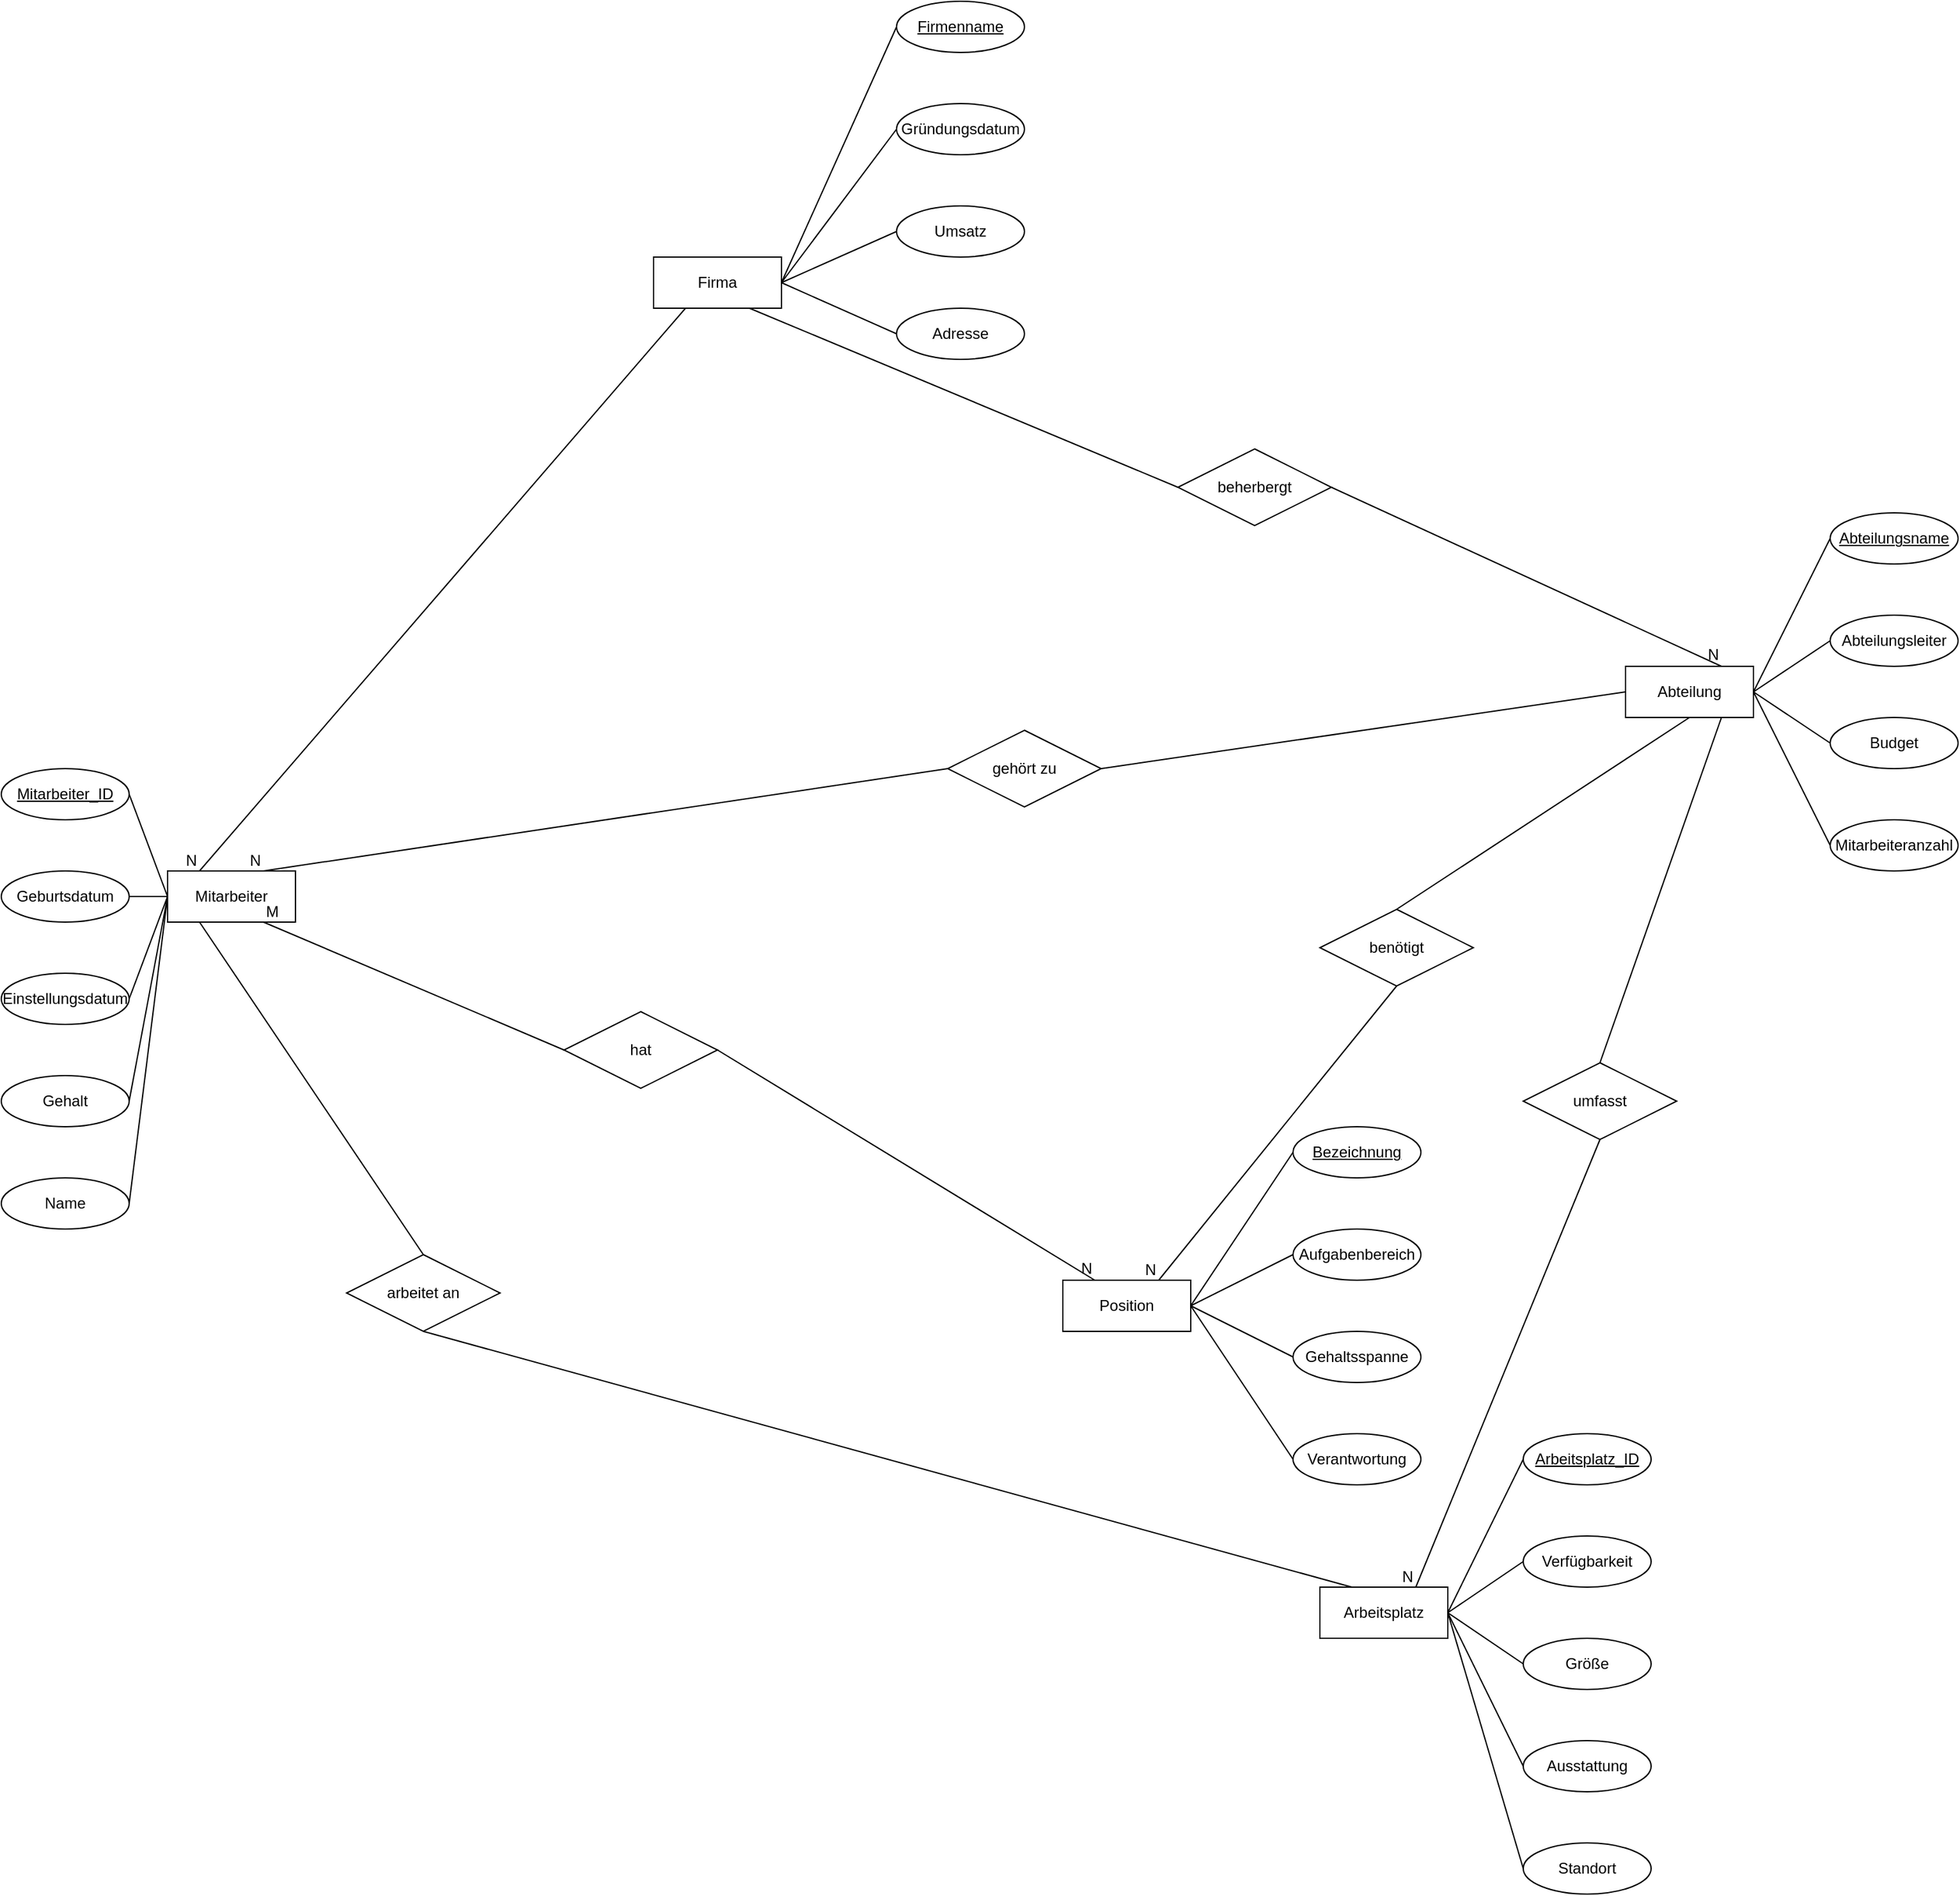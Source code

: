 <mxfile version="21.2.1" type="device">
  <diagram name="Seite-1" id="F7lV1PvOkgLtKwa7rz2f">
    <mxGraphModel dx="2017" dy="4655" grid="1" gridSize="10" guides="1" tooltips="1" connect="1" arrows="1" fold="1" page="1" pageScale="1" pageWidth="827" pageHeight="1169" math="0" shadow="0">
      <root>
        <mxCell id="0" />
        <mxCell id="1" parent="0" />
        <mxCell id="Nvi5huXpUSMbHcGPlEOJ-7" value="Firma" style="whiteSpace=wrap;html=1;align=center;" parent="1" vertex="1">
          <mxGeometry x="620" y="-2240" width="100" height="40" as="geometry" />
        </mxCell>
        <mxCell id="Nvi5huXpUSMbHcGPlEOJ-8" value="Mitarbeiter" style="whiteSpace=wrap;html=1;align=center;" parent="1" vertex="1">
          <mxGeometry x="240" y="-1760" width="100" height="40" as="geometry" />
        </mxCell>
        <mxCell id="Nvi5huXpUSMbHcGPlEOJ-9" value="Position" style="whiteSpace=wrap;html=1;align=center;" parent="1" vertex="1">
          <mxGeometry x="940" y="-1440" width="100" height="40" as="geometry" />
        </mxCell>
        <mxCell id="Nvi5huXpUSMbHcGPlEOJ-10" value="Arbeitsplatz" style="whiteSpace=wrap;html=1;align=center;" parent="1" vertex="1">
          <mxGeometry x="1141" y="-1200" width="100" height="40" as="geometry" />
        </mxCell>
        <mxCell id="Nvi5huXpUSMbHcGPlEOJ-12" value="Gründungsdatum" style="ellipse;whiteSpace=wrap;html=1;align=center;" parent="1" vertex="1">
          <mxGeometry x="810" y="-2360" width="100" height="40" as="geometry" />
        </mxCell>
        <mxCell id="Nvi5huXpUSMbHcGPlEOJ-13" value="Umsatz" style="ellipse;whiteSpace=wrap;html=1;align=center;" parent="1" vertex="1">
          <mxGeometry x="810" y="-2280" width="100" height="40" as="geometry" />
        </mxCell>
        <mxCell id="Nvi5huXpUSMbHcGPlEOJ-14" value="Adresse" style="ellipse;whiteSpace=wrap;html=1;align=center;" parent="1" vertex="1">
          <mxGeometry x="810" y="-2200" width="100" height="40" as="geometry" />
        </mxCell>
        <mxCell id="Nvi5huXpUSMbHcGPlEOJ-16" value="Geburtsdatum" style="ellipse;whiteSpace=wrap;html=1;align=center;" parent="1" vertex="1">
          <mxGeometry x="110" y="-1760" width="100" height="40" as="geometry" />
        </mxCell>
        <mxCell id="Nvi5huXpUSMbHcGPlEOJ-17" value="Gehalt" style="ellipse;whiteSpace=wrap;html=1;align=center;" parent="1" vertex="1">
          <mxGeometry x="110" y="-1600" width="100" height="40" as="geometry" />
        </mxCell>
        <mxCell id="Nvi5huXpUSMbHcGPlEOJ-18" value="Einstellungsdatum" style="ellipse;whiteSpace=wrap;html=1;align=center;" parent="1" vertex="1">
          <mxGeometry x="110" y="-1680" width="100" height="40" as="geometry" />
        </mxCell>
        <mxCell id="Nvi5huXpUSMbHcGPlEOJ-20" value="Aufgabenbereich" style="ellipse;whiteSpace=wrap;html=1;align=center;" parent="1" vertex="1">
          <mxGeometry x="1120" y="-1480" width="100" height="40" as="geometry" />
        </mxCell>
        <mxCell id="Nvi5huXpUSMbHcGPlEOJ-21" value="Gehaltsspanne" style="ellipse;whiteSpace=wrap;html=1;align=center;" parent="1" vertex="1">
          <mxGeometry x="1120" y="-1400" width="100" height="40" as="geometry" />
        </mxCell>
        <mxCell id="Nvi5huXpUSMbHcGPlEOJ-23" value="Größe" style="ellipse;whiteSpace=wrap;html=1;align=center;" parent="1" vertex="1">
          <mxGeometry x="1300" y="-1160" width="100" height="40" as="geometry" />
        </mxCell>
        <mxCell id="Nvi5huXpUSMbHcGPlEOJ-25" value="Ausstattung" style="ellipse;whiteSpace=wrap;html=1;align=center;" parent="1" vertex="1">
          <mxGeometry x="1300" y="-1080" width="100" height="40" as="geometry" />
        </mxCell>
        <mxCell id="Nvi5huXpUSMbHcGPlEOJ-26" value="Verfügbarkeit" style="ellipse;whiteSpace=wrap;html=1;align=center;" parent="1" vertex="1">
          <mxGeometry x="1300" y="-1240" width="100" height="40" as="geometry" />
        </mxCell>
        <mxCell id="Nvi5huXpUSMbHcGPlEOJ-35" value="" style="endArrow=none;html=1;rounded=0;exitX=0.25;exitY=1;exitDx=0;exitDy=0;entryX=0.25;entryY=0;entryDx=0;entryDy=0;" parent="1" source="Nvi5huXpUSMbHcGPlEOJ-7" target="Nvi5huXpUSMbHcGPlEOJ-8" edge="1">
          <mxGeometry relative="1" as="geometry">
            <mxPoint x="414" y="-2080" as="sourcePoint" />
            <mxPoint x="574" y="-2080" as="targetPoint" />
          </mxGeometry>
        </mxCell>
        <mxCell id="Nvi5huXpUSMbHcGPlEOJ-36" value="N" style="resizable=0;html=1;whiteSpace=wrap;align=right;verticalAlign=bottom;" parent="Nvi5huXpUSMbHcGPlEOJ-35" connectable="0" vertex="1">
          <mxGeometry x="1" relative="1" as="geometry" />
        </mxCell>
        <mxCell id="Nvi5huXpUSMbHcGPlEOJ-42" value="Firmenname" style="ellipse;whiteSpace=wrap;html=1;align=center;fontStyle=4;" parent="1" vertex="1">
          <mxGeometry x="810" y="-2440" width="100" height="40" as="geometry" />
        </mxCell>
        <mxCell id="Nvi5huXpUSMbHcGPlEOJ-44" value="Bezeichnung" style="ellipse;whiteSpace=wrap;html=1;align=center;fontStyle=4;" parent="1" vertex="1">
          <mxGeometry x="1120" y="-1560" width="100" height="40" as="geometry" />
        </mxCell>
        <mxCell id="Nvi5huXpUSMbHcGPlEOJ-45" value="Mitarbeiter_ID" style="ellipse;whiteSpace=wrap;html=1;align=center;fontStyle=4;" parent="1" vertex="1">
          <mxGeometry x="110" y="-1840" width="100" height="40" as="geometry" />
        </mxCell>
        <mxCell id="Nvi5huXpUSMbHcGPlEOJ-46" value="Arbeitsplatz_ID" style="ellipse;whiteSpace=wrap;html=1;align=center;fontStyle=4;" parent="1" vertex="1">
          <mxGeometry x="1300" y="-1320" width="100" height="40" as="geometry" />
        </mxCell>
        <mxCell id="kzQuSgKzwXFJz22sEo70-1" value="Abteilung" style="whiteSpace=wrap;html=1;align=center;" parent="1" vertex="1">
          <mxGeometry x="1380" y="-1920" width="100" height="40" as="geometry" />
        </mxCell>
        <mxCell id="kzQuSgKzwXFJz22sEo70-3" value="Verantwortung" style="ellipse;whiteSpace=wrap;html=1;align=center;" parent="1" vertex="1">
          <mxGeometry x="1120" y="-1320" width="100" height="40" as="geometry" />
        </mxCell>
        <mxCell id="kzQuSgKzwXFJz22sEo70-5" value="Abteilungsleiter" style="ellipse;whiteSpace=wrap;html=1;align=center;" parent="1" vertex="1">
          <mxGeometry x="1540" y="-1960" width="100" height="40" as="geometry" />
        </mxCell>
        <mxCell id="kzQuSgKzwXFJz22sEo70-6" value="Budget" style="ellipse;whiteSpace=wrap;html=1;align=center;" parent="1" vertex="1">
          <mxGeometry x="1540" y="-1880" width="100" height="40" as="geometry" />
        </mxCell>
        <mxCell id="kzQuSgKzwXFJz22sEo70-7" value="Mitarbeiteranzahl" style="ellipse;whiteSpace=wrap;html=1;align=center;" parent="1" vertex="1">
          <mxGeometry x="1540" y="-1800" width="100" height="40" as="geometry" />
        </mxCell>
        <mxCell id="kzQuSgKzwXFJz22sEo70-8" value="Abteilungsname" style="ellipse;whiteSpace=wrap;html=1;align=center;fontStyle=4;" parent="1" vertex="1">
          <mxGeometry x="1540" y="-2040" width="100" height="40" as="geometry" />
        </mxCell>
        <mxCell id="kzQuSgKzwXFJz22sEo70-14" value="" style="endArrow=none;html=1;rounded=0;exitX=0.5;exitY=1;exitDx=0;exitDy=0;entryX=0.25;entryY=0;entryDx=0;entryDy=0;" parent="1" source="kzQuSgKzwXFJz22sEo70-55" target="Nvi5huXpUSMbHcGPlEOJ-10" edge="1">
          <mxGeometry relative="1" as="geometry">
            <mxPoint x="750" y="-1750" as="sourcePoint" />
            <mxPoint x="910" y="-1750" as="targetPoint" />
          </mxGeometry>
        </mxCell>
        <mxCell id="kzQuSgKzwXFJz22sEo70-18" value="" style="endArrow=none;html=1;rounded=0;entryX=0.75;entryY=0;entryDx=0;entryDy=0;exitX=1;exitY=0.5;exitDx=0;exitDy=0;" parent="1" source="kzQuSgKzwXFJz22sEo70-61" target="kzQuSgKzwXFJz22sEo70-1" edge="1">
          <mxGeometry relative="1" as="geometry">
            <mxPoint x="670" y="-2200" as="sourcePoint" />
            <mxPoint x="910" y="-1930" as="targetPoint" />
          </mxGeometry>
        </mxCell>
        <mxCell id="kzQuSgKzwXFJz22sEo70-19" value="N" style="resizable=0;html=1;whiteSpace=wrap;align=right;verticalAlign=bottom;" parent="kzQuSgKzwXFJz22sEo70-18" connectable="0" vertex="1">
          <mxGeometry x="1" relative="1" as="geometry" />
        </mxCell>
        <mxCell id="kzQuSgKzwXFJz22sEo70-20" value="" style="endArrow=none;html=1;rounded=0;exitX=1;exitY=0.5;exitDx=0;exitDy=0;entryX=0.25;entryY=0;entryDx=0;entryDy=0;" parent="1" source="kzQuSgKzwXFJz22sEo70-51" target="Nvi5huXpUSMbHcGPlEOJ-9" edge="1">
          <mxGeometry relative="1" as="geometry">
            <mxPoint x="750" y="-1880" as="sourcePoint" />
            <mxPoint x="910" y="-1880" as="targetPoint" />
          </mxGeometry>
        </mxCell>
        <mxCell id="kzQuSgKzwXFJz22sEo70-22" value="N" style="resizable=0;html=1;whiteSpace=wrap;align=right;verticalAlign=bottom;" parent="kzQuSgKzwXFJz22sEo70-20" connectable="0" vertex="1">
          <mxGeometry x="1" relative="1" as="geometry" />
        </mxCell>
        <mxCell id="kzQuSgKzwXFJz22sEo70-31" value="" style="endArrow=none;html=1;rounded=0;exitX=1;exitY=0.5;exitDx=0;exitDy=0;entryX=0;entryY=0.5;entryDx=0;entryDy=0;" parent="1" source="kzQuSgKzwXFJz22sEo70-1" target="kzQuSgKzwXFJz22sEo70-8" edge="1">
          <mxGeometry relative="1" as="geometry">
            <mxPoint x="750" y="-1530" as="sourcePoint" />
            <mxPoint x="910" y="-1530" as="targetPoint" />
          </mxGeometry>
        </mxCell>
        <mxCell id="kzQuSgKzwXFJz22sEo70-32" value="" style="endArrow=none;html=1;rounded=0;exitX=1;exitY=0.5;exitDx=0;exitDy=0;entryX=0;entryY=0.5;entryDx=0;entryDy=0;" parent="1" source="kzQuSgKzwXFJz22sEo70-1" target="kzQuSgKzwXFJz22sEo70-5" edge="1">
          <mxGeometry relative="1" as="geometry">
            <mxPoint x="750" y="-1000" as="sourcePoint" />
            <mxPoint x="910" y="-1000" as="targetPoint" />
          </mxGeometry>
        </mxCell>
        <mxCell id="kzQuSgKzwXFJz22sEo70-33" value="" style="endArrow=none;html=1;rounded=0;exitX=1;exitY=0.5;exitDx=0;exitDy=0;entryX=0;entryY=0.5;entryDx=0;entryDy=0;" parent="1" source="kzQuSgKzwXFJz22sEo70-1" target="kzQuSgKzwXFJz22sEo70-6" edge="1">
          <mxGeometry relative="1" as="geometry">
            <mxPoint x="750" y="-1000" as="sourcePoint" />
            <mxPoint x="910" y="-1000" as="targetPoint" />
          </mxGeometry>
        </mxCell>
        <mxCell id="kzQuSgKzwXFJz22sEo70-34" value="" style="endArrow=none;html=1;rounded=0;exitX=1;exitY=0.5;exitDx=0;exitDy=0;entryX=0;entryY=0.5;entryDx=0;entryDy=0;" parent="1" source="kzQuSgKzwXFJz22sEo70-1" target="kzQuSgKzwXFJz22sEo70-7" edge="1">
          <mxGeometry relative="1" as="geometry">
            <mxPoint x="750" y="-1000" as="sourcePoint" />
            <mxPoint x="910" y="-1000" as="targetPoint" />
          </mxGeometry>
        </mxCell>
        <mxCell id="kzQuSgKzwXFJz22sEo70-35" value="" style="endArrow=none;html=1;rounded=0;entryX=0;entryY=0.5;entryDx=0;entryDy=0;exitX=1;exitY=0.5;exitDx=0;exitDy=0;" parent="1" source="Nvi5huXpUSMbHcGPlEOJ-9" target="Nvi5huXpUSMbHcGPlEOJ-44" edge="1">
          <mxGeometry relative="1" as="geometry">
            <mxPoint x="750" y="-1530" as="sourcePoint" />
            <mxPoint x="910" y="-1530" as="targetPoint" />
          </mxGeometry>
        </mxCell>
        <mxCell id="kzQuSgKzwXFJz22sEo70-36" value="" style="endArrow=none;html=1;rounded=0;entryX=0;entryY=0.5;entryDx=0;entryDy=0;exitX=1;exitY=0.5;exitDx=0;exitDy=0;" parent="1" source="Nvi5huXpUSMbHcGPlEOJ-9" target="Nvi5huXpUSMbHcGPlEOJ-20" edge="1">
          <mxGeometry relative="1" as="geometry">
            <mxPoint x="750" y="-1530" as="sourcePoint" />
            <mxPoint x="910" y="-1530" as="targetPoint" />
          </mxGeometry>
        </mxCell>
        <mxCell id="kzQuSgKzwXFJz22sEo70-37" value="" style="endArrow=none;html=1;rounded=0;entryX=0;entryY=0.5;entryDx=0;entryDy=0;exitX=1;exitY=0.5;exitDx=0;exitDy=0;" parent="1" source="Nvi5huXpUSMbHcGPlEOJ-9" target="Nvi5huXpUSMbHcGPlEOJ-21" edge="1">
          <mxGeometry relative="1" as="geometry">
            <mxPoint x="750" y="-1530" as="sourcePoint" />
            <mxPoint x="910" y="-1530" as="targetPoint" />
          </mxGeometry>
        </mxCell>
        <mxCell id="kzQuSgKzwXFJz22sEo70-38" value="" style="endArrow=none;html=1;rounded=0;entryX=0;entryY=0.5;entryDx=0;entryDy=0;exitX=1;exitY=0.5;exitDx=0;exitDy=0;" parent="1" source="Nvi5huXpUSMbHcGPlEOJ-9" target="kzQuSgKzwXFJz22sEo70-3" edge="1">
          <mxGeometry relative="1" as="geometry">
            <mxPoint x="750" y="-1530" as="sourcePoint" />
            <mxPoint x="910" y="-1530" as="targetPoint" />
          </mxGeometry>
        </mxCell>
        <mxCell id="kzQuSgKzwXFJz22sEo70-39" value="" style="endArrow=none;html=1;rounded=0;entryX=0;entryY=0.5;entryDx=0;entryDy=0;exitX=1;exitY=0.5;exitDx=0;exitDy=0;" parent="1" source="Nvi5huXpUSMbHcGPlEOJ-10" target="Nvi5huXpUSMbHcGPlEOJ-46" edge="1">
          <mxGeometry relative="1" as="geometry">
            <mxPoint x="750" y="-2060" as="sourcePoint" />
            <mxPoint x="910" y="-2060" as="targetPoint" />
          </mxGeometry>
        </mxCell>
        <mxCell id="kzQuSgKzwXFJz22sEo70-40" value="" style="endArrow=none;html=1;rounded=0;entryX=0;entryY=0.5;entryDx=0;entryDy=0;exitX=1;exitY=0.5;exitDx=0;exitDy=0;" parent="1" source="Nvi5huXpUSMbHcGPlEOJ-10" target="Nvi5huXpUSMbHcGPlEOJ-26" edge="1">
          <mxGeometry relative="1" as="geometry">
            <mxPoint x="750" y="-2060" as="sourcePoint" />
            <mxPoint x="910" y="-2060" as="targetPoint" />
          </mxGeometry>
        </mxCell>
        <mxCell id="kzQuSgKzwXFJz22sEo70-41" value="" style="endArrow=none;html=1;rounded=0;entryX=0;entryY=0.5;entryDx=0;entryDy=0;exitX=1;exitY=0.5;exitDx=0;exitDy=0;" parent="1" source="Nvi5huXpUSMbHcGPlEOJ-10" target="Nvi5huXpUSMbHcGPlEOJ-23" edge="1">
          <mxGeometry relative="1" as="geometry">
            <mxPoint x="750" y="-2060" as="sourcePoint" />
            <mxPoint x="910" y="-2060" as="targetPoint" />
          </mxGeometry>
        </mxCell>
        <mxCell id="kzQuSgKzwXFJz22sEo70-42" value="" style="endArrow=none;html=1;rounded=0;entryX=0;entryY=0.5;entryDx=0;entryDy=0;exitX=1;exitY=0.5;exitDx=0;exitDy=0;" parent="1" source="Nvi5huXpUSMbHcGPlEOJ-10" target="Nvi5huXpUSMbHcGPlEOJ-25" edge="1">
          <mxGeometry relative="1" as="geometry">
            <mxPoint x="750" y="-2060" as="sourcePoint" />
            <mxPoint x="910" y="-2060" as="targetPoint" />
          </mxGeometry>
        </mxCell>
        <mxCell id="kzQuSgKzwXFJz22sEo70-43" value="" style="endArrow=none;html=1;rounded=0;entryX=0;entryY=0.5;entryDx=0;entryDy=0;exitX=1;exitY=0.5;exitDx=0;exitDy=0;" parent="1" source="Nvi5huXpUSMbHcGPlEOJ-7" target="Nvi5huXpUSMbHcGPlEOJ-14" edge="1">
          <mxGeometry relative="1" as="geometry">
            <mxPoint x="750" y="-2060" as="sourcePoint" />
            <mxPoint x="910" y="-2060" as="targetPoint" />
          </mxGeometry>
        </mxCell>
        <mxCell id="kzQuSgKzwXFJz22sEo70-44" value="" style="endArrow=none;html=1;rounded=0;entryX=0;entryY=0.5;entryDx=0;entryDy=0;exitX=1;exitY=0.5;exitDx=0;exitDy=0;" parent="1" source="Nvi5huXpUSMbHcGPlEOJ-7" target="Nvi5huXpUSMbHcGPlEOJ-13" edge="1">
          <mxGeometry relative="1" as="geometry">
            <mxPoint x="750" y="-2060" as="sourcePoint" />
            <mxPoint x="910" y="-2060" as="targetPoint" />
          </mxGeometry>
        </mxCell>
        <mxCell id="kzQuSgKzwXFJz22sEo70-45" value="" style="endArrow=none;html=1;rounded=0;entryX=0;entryY=0.5;entryDx=0;entryDy=0;exitX=1;exitY=0.5;exitDx=0;exitDy=0;" parent="1" source="Nvi5huXpUSMbHcGPlEOJ-7" target="Nvi5huXpUSMbHcGPlEOJ-12" edge="1">
          <mxGeometry relative="1" as="geometry">
            <mxPoint x="750" y="-2060" as="sourcePoint" />
            <mxPoint x="910" y="-2060" as="targetPoint" />
          </mxGeometry>
        </mxCell>
        <mxCell id="kzQuSgKzwXFJz22sEo70-46" value="" style="endArrow=none;html=1;rounded=0;entryX=0;entryY=0.5;entryDx=0;entryDy=0;exitX=1;exitY=0.5;exitDx=0;exitDy=0;" parent="1" source="Nvi5huXpUSMbHcGPlEOJ-7" target="Nvi5huXpUSMbHcGPlEOJ-42" edge="1">
          <mxGeometry relative="1" as="geometry">
            <mxPoint x="750" y="-2060" as="sourcePoint" />
            <mxPoint x="910" y="-2060" as="targetPoint" />
          </mxGeometry>
        </mxCell>
        <mxCell id="kzQuSgKzwXFJz22sEo70-47" value="" style="endArrow=none;html=1;rounded=0;exitX=1;exitY=0.5;exitDx=0;exitDy=0;entryX=0;entryY=0.5;entryDx=0;entryDy=0;" parent="1" source="Nvi5huXpUSMbHcGPlEOJ-17" target="Nvi5huXpUSMbHcGPlEOJ-8" edge="1">
          <mxGeometry relative="1" as="geometry">
            <mxPoint x="750" y="-1710" as="sourcePoint" />
            <mxPoint x="910" y="-1710" as="targetPoint" />
          </mxGeometry>
        </mxCell>
        <mxCell id="kzQuSgKzwXFJz22sEo70-48" value="" style="endArrow=none;html=1;rounded=0;exitX=1;exitY=0.5;exitDx=0;exitDy=0;entryX=0;entryY=0.5;entryDx=0;entryDy=0;" parent="1" source="Nvi5huXpUSMbHcGPlEOJ-18" target="Nvi5huXpUSMbHcGPlEOJ-8" edge="1">
          <mxGeometry relative="1" as="geometry">
            <mxPoint x="750" y="-1710" as="sourcePoint" />
            <mxPoint x="910" y="-1710" as="targetPoint" />
          </mxGeometry>
        </mxCell>
        <mxCell id="kzQuSgKzwXFJz22sEo70-49" value="" style="endArrow=none;html=1;rounded=0;exitX=1;exitY=0.5;exitDx=0;exitDy=0;entryX=0;entryY=0.5;entryDx=0;entryDy=0;" parent="1" source="Nvi5huXpUSMbHcGPlEOJ-16" target="Nvi5huXpUSMbHcGPlEOJ-8" edge="1">
          <mxGeometry relative="1" as="geometry">
            <mxPoint x="750" y="-1710" as="sourcePoint" />
            <mxPoint x="910" y="-1710" as="targetPoint" />
          </mxGeometry>
        </mxCell>
        <mxCell id="kzQuSgKzwXFJz22sEo70-50" value="" style="endArrow=none;html=1;rounded=0;exitX=1;exitY=0.5;exitDx=0;exitDy=0;entryX=0;entryY=0.5;entryDx=0;entryDy=0;" parent="1" source="Nvi5huXpUSMbHcGPlEOJ-45" target="Nvi5huXpUSMbHcGPlEOJ-8" edge="1">
          <mxGeometry relative="1" as="geometry">
            <mxPoint x="750" y="-1710" as="sourcePoint" />
            <mxPoint x="910" y="-1710" as="targetPoint" />
          </mxGeometry>
        </mxCell>
        <mxCell id="kzQuSgKzwXFJz22sEo70-52" value="" style="endArrow=none;html=1;rounded=0;exitX=0.75;exitY=1;exitDx=0;exitDy=0;entryX=0;entryY=0.5;entryDx=0;entryDy=0;" parent="1" source="Nvi5huXpUSMbHcGPlEOJ-8" target="kzQuSgKzwXFJz22sEo70-51" edge="1">
          <mxGeometry relative="1" as="geometry">
            <mxPoint x="315" y="-1720" as="sourcePoint" />
            <mxPoint x="1405" y="-1480" as="targetPoint" />
          </mxGeometry>
        </mxCell>
        <mxCell id="kzQuSgKzwXFJz22sEo70-53" value="M" style="resizable=0;html=1;whiteSpace=wrap;align=left;verticalAlign=bottom;" parent="kzQuSgKzwXFJz22sEo70-52" connectable="0" vertex="1">
          <mxGeometry x="-1" relative="1" as="geometry" />
        </mxCell>
        <mxCell id="kzQuSgKzwXFJz22sEo70-51" value="hat" style="shape=rhombus;perimeter=rhombusPerimeter;whiteSpace=wrap;html=1;align=center;" parent="1" vertex="1">
          <mxGeometry x="550" y="-1650" width="120" height="60" as="geometry" />
        </mxCell>
        <mxCell id="kzQuSgKzwXFJz22sEo70-56" value="" style="endArrow=none;html=1;rounded=0;exitX=0.25;exitY=1;exitDx=0;exitDy=0;entryX=0.5;entryY=0;entryDx=0;entryDy=0;" parent="1" source="Nvi5huXpUSMbHcGPlEOJ-8" target="kzQuSgKzwXFJz22sEo70-55" edge="1">
          <mxGeometry relative="1" as="geometry">
            <mxPoint x="265" y="-1720" as="sourcePoint" />
            <mxPoint x="605" y="-1200" as="targetPoint" />
          </mxGeometry>
        </mxCell>
        <mxCell id="kzQuSgKzwXFJz22sEo70-55" value="arbeitet an" style="shape=rhombus;perimeter=rhombusPerimeter;whiteSpace=wrap;html=1;align=center;" parent="1" vertex="1">
          <mxGeometry x="380" y="-1460" width="120" height="60" as="geometry" />
        </mxCell>
        <mxCell id="kzQuSgKzwXFJz22sEo70-62" value="" style="endArrow=none;html=1;rounded=0;entryX=0;entryY=0.5;entryDx=0;entryDy=0;exitX=0.75;exitY=1;exitDx=0;exitDy=0;" parent="1" source="Nvi5huXpUSMbHcGPlEOJ-7" target="kzQuSgKzwXFJz22sEo70-61" edge="1">
          <mxGeometry relative="1" as="geometry">
            <mxPoint x="695" y="-2200" as="sourcePoint" />
            <mxPoint x="1455" y="-1920" as="targetPoint" />
          </mxGeometry>
        </mxCell>
        <mxCell id="kzQuSgKzwXFJz22sEo70-61" value="beherbergt" style="shape=rhombus;perimeter=rhombusPerimeter;whiteSpace=wrap;html=1;align=center;" parent="1" vertex="1">
          <mxGeometry x="1030" y="-2090" width="120" height="60" as="geometry" />
        </mxCell>
        <mxCell id="kzQuSgKzwXFJz22sEo70-64" value="" style="endArrow=none;html=1;rounded=0;entryX=0.75;entryY=0;entryDx=0;entryDy=0;exitX=0.5;exitY=1;exitDx=0;exitDy=0;" parent="1" source="kzQuSgKzwXFJz22sEo70-66" target="Nvi5huXpUSMbHcGPlEOJ-10" edge="1">
          <mxGeometry relative="1" as="geometry">
            <mxPoint x="750" y="-1360" as="sourcePoint" />
            <mxPoint x="910" y="-1360" as="targetPoint" />
          </mxGeometry>
        </mxCell>
        <mxCell id="kzQuSgKzwXFJz22sEo70-65" value="N" style="resizable=0;html=1;whiteSpace=wrap;align=right;verticalAlign=bottom;" parent="kzQuSgKzwXFJz22sEo70-64" connectable="0" vertex="1">
          <mxGeometry x="1" relative="1" as="geometry" />
        </mxCell>
        <mxCell id="kzQuSgKzwXFJz22sEo70-67" value="" style="endArrow=none;html=1;rounded=0;entryX=0.5;entryY=0;entryDx=0;entryDy=0;exitX=0.75;exitY=1;exitDx=0;exitDy=0;" parent="1" source="kzQuSgKzwXFJz22sEo70-1" target="kzQuSgKzwXFJz22sEo70-66" edge="1">
          <mxGeometry relative="1" as="geometry">
            <mxPoint x="1455" y="-1880" as="sourcePoint" />
            <mxPoint x="1216" y="-1200" as="targetPoint" />
          </mxGeometry>
        </mxCell>
        <mxCell id="kzQuSgKzwXFJz22sEo70-66" value="umfasst" style="shape=rhombus;perimeter=rhombusPerimeter;whiteSpace=wrap;html=1;align=center;" parent="1" vertex="1">
          <mxGeometry x="1300" y="-1610" width="120" height="60" as="geometry" />
        </mxCell>
        <mxCell id="kzQuSgKzwXFJz22sEo70-69" value="" style="endArrow=none;html=1;rounded=0;exitX=0.5;exitY=1;exitDx=0;exitDy=0;entryX=0.75;entryY=0;entryDx=0;entryDy=0;" parent="1" source="kzQuSgKzwXFJz22sEo70-71" target="Nvi5huXpUSMbHcGPlEOJ-9" edge="1">
          <mxGeometry relative="1" as="geometry">
            <mxPoint x="750" y="-1710" as="sourcePoint" />
            <mxPoint x="910" y="-1710" as="targetPoint" />
          </mxGeometry>
        </mxCell>
        <mxCell id="kzQuSgKzwXFJz22sEo70-70" value="N" style="resizable=0;html=1;whiteSpace=wrap;align=right;verticalAlign=bottom;" parent="kzQuSgKzwXFJz22sEo70-69" connectable="0" vertex="1">
          <mxGeometry x="1" relative="1" as="geometry" />
        </mxCell>
        <mxCell id="kzQuSgKzwXFJz22sEo70-72" value="" style="endArrow=none;html=1;rounded=0;exitX=0.5;exitY=1;exitDx=0;exitDy=0;entryX=0.5;entryY=0;entryDx=0;entryDy=0;" parent="1" source="kzQuSgKzwXFJz22sEo70-1" target="kzQuSgKzwXFJz22sEo70-71" edge="1">
          <mxGeometry relative="1" as="geometry">
            <mxPoint x="1430" y="-1880" as="sourcePoint" />
            <mxPoint x="1015" y="-1440" as="targetPoint" />
          </mxGeometry>
        </mxCell>
        <mxCell id="kzQuSgKzwXFJz22sEo70-71" value="benötigt" style="shape=rhombus;perimeter=rhombusPerimeter;whiteSpace=wrap;html=1;align=center;" parent="1" vertex="1">
          <mxGeometry x="1141" y="-1730" width="120" height="60" as="geometry" />
        </mxCell>
        <mxCell id="kzQuSgKzwXFJz22sEo70-141" value="Standort" style="ellipse;whiteSpace=wrap;html=1;align=center;" parent="1" vertex="1">
          <mxGeometry x="1300" y="-1000" width="100" height="40" as="geometry" />
        </mxCell>
        <mxCell id="kzQuSgKzwXFJz22sEo70-143" value="" style="endArrow=none;html=1;rounded=0;entryX=0;entryY=0.5;entryDx=0;entryDy=0;exitX=1;exitY=0.5;exitDx=0;exitDy=0;" parent="1" source="Nvi5huXpUSMbHcGPlEOJ-10" target="kzQuSgKzwXFJz22sEo70-141" edge="1">
          <mxGeometry relative="1" as="geometry">
            <mxPoint x="800" y="-1430" as="sourcePoint" />
            <mxPoint x="960" y="-1430" as="targetPoint" />
          </mxGeometry>
        </mxCell>
        <mxCell id="kzQuSgKzwXFJz22sEo70-144" value="Name" style="ellipse;whiteSpace=wrap;html=1;align=center;" parent="1" vertex="1">
          <mxGeometry x="110" y="-1520" width="100" height="40" as="geometry" />
        </mxCell>
        <mxCell id="kzQuSgKzwXFJz22sEo70-145" value="" style="endArrow=none;html=1;rounded=0;exitX=1;exitY=0.5;exitDx=0;exitDy=0;entryX=0;entryY=0.5;entryDx=0;entryDy=0;" parent="1" source="kzQuSgKzwXFJz22sEo70-144" target="Nvi5huXpUSMbHcGPlEOJ-8" edge="1">
          <mxGeometry relative="1" as="geometry">
            <mxPoint x="800" y="-1640" as="sourcePoint" />
            <mxPoint x="250" y="-1650" as="targetPoint" />
          </mxGeometry>
        </mxCell>
        <mxCell id="kzQuSgKzwXFJz22sEo70-239" value="" style="endArrow=none;html=1;rounded=0;entryX=0.75;entryY=0;entryDx=0;entryDy=0;exitX=0;exitY=0.5;exitDx=0;exitDy=0;" parent="1" source="kzQuSgKzwXFJz22sEo70-57" target="Nvi5huXpUSMbHcGPlEOJ-8" edge="1">
          <mxGeometry relative="1" as="geometry">
            <mxPoint x="800" y="-1840" as="sourcePoint" />
            <mxPoint x="960" y="-1840" as="targetPoint" />
          </mxGeometry>
        </mxCell>
        <mxCell id="kzQuSgKzwXFJz22sEo70-240" value="N" style="resizable=0;html=1;whiteSpace=wrap;align=right;verticalAlign=bottom;" parent="kzQuSgKzwXFJz22sEo70-239" connectable="0" vertex="1">
          <mxGeometry x="1" relative="1" as="geometry" />
        </mxCell>
        <mxCell id="kzQuSgKzwXFJz22sEo70-241" value="" style="endArrow=none;html=1;rounded=0;entryX=1;entryY=0.5;entryDx=0;entryDy=0;exitX=0;exitY=0.5;exitDx=0;exitDy=0;" parent="1" source="kzQuSgKzwXFJz22sEo70-1" target="kzQuSgKzwXFJz22sEo70-57" edge="1">
          <mxGeometry relative="1" as="geometry">
            <mxPoint x="1380" y="-1900" as="sourcePoint" />
            <mxPoint x="315" y="-1760" as="targetPoint" />
          </mxGeometry>
        </mxCell>
        <mxCell id="kzQuSgKzwXFJz22sEo70-57" value="gehört zu" style="shape=rhombus;perimeter=rhombusPerimeter;whiteSpace=wrap;html=1;align=center;" parent="1" vertex="1">
          <mxGeometry x="850" y="-1870" width="120" height="60" as="geometry" />
        </mxCell>
      </root>
    </mxGraphModel>
  </diagram>
</mxfile>
